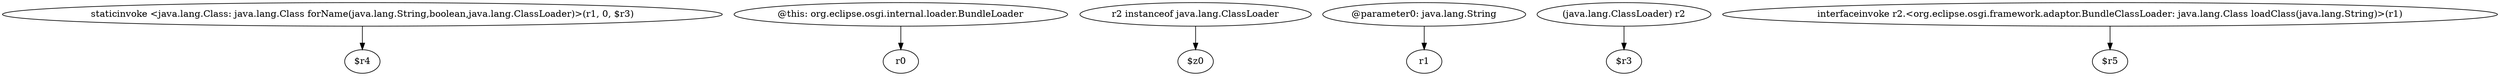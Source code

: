 digraph g {
0[label="staticinvoke <java.lang.Class: java.lang.Class forName(java.lang.String,boolean,java.lang.ClassLoader)>(r1, 0, $r3)"]
1[label="$r4"]
0->1[label=""]
2[label="@this: org.eclipse.osgi.internal.loader.BundleLoader"]
3[label="r0"]
2->3[label=""]
4[label="r2 instanceof java.lang.ClassLoader"]
5[label="$z0"]
4->5[label=""]
6[label="@parameter0: java.lang.String"]
7[label="r1"]
6->7[label=""]
8[label="(java.lang.ClassLoader) r2"]
9[label="$r3"]
8->9[label=""]
10[label="interfaceinvoke r2.<org.eclipse.osgi.framework.adaptor.BundleClassLoader: java.lang.Class loadClass(java.lang.String)>(r1)"]
11[label="$r5"]
10->11[label=""]
}